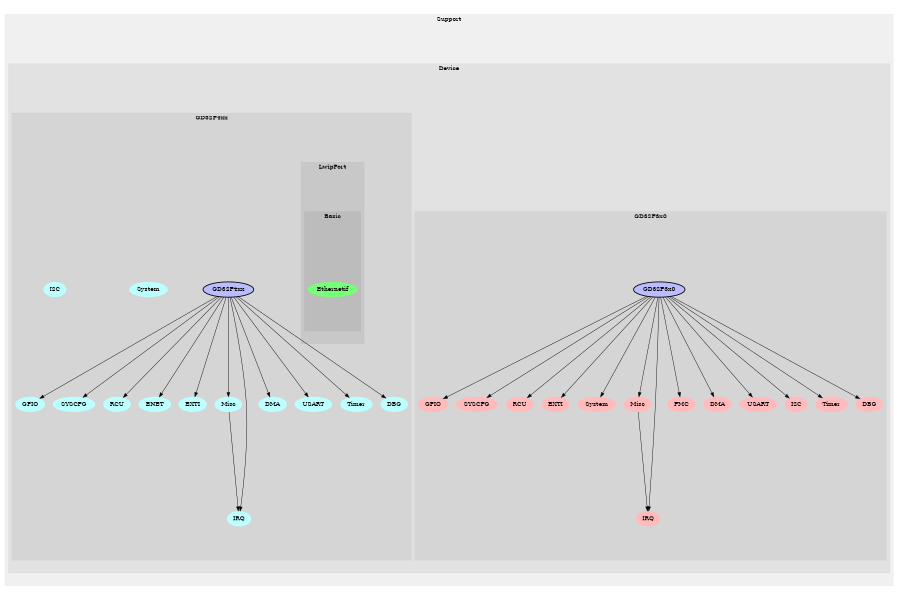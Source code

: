 digraph G {
size="6,4";
ratio="fill";
subgraph cluster_0 {
label="Support";
color="#0000000F";
style="filled";
subgraph cluster_1 {
label="Device";
color="#0000000F";
style="filled";
subgraph cluster_2 {
label="GD32F3x0";
color="#0000000F";
style="filled";
u28[label="GD32F3x0",style="filled,bold",fillcolor="#bbbbff"];
u15[label="GPIO",style="filled",fillcolor="#ffbbbb",penwidth="0"];
u16[label="SYSCFG",style="filled",fillcolor="#ffbbbb",penwidth="0"];
u17[label="RCU",style="filled",fillcolor="#ffbbbb",penwidth="0"];
u18[label="EXTI",style="filled",fillcolor="#ffbbbb",penwidth="0"];
u19[label="System",style="filled",fillcolor="#ffbbbb",penwidth="0"];
u20[label="Misc",style="filled",fillcolor="#ffbbbb",penwidth="0"];
u21[label="IRQ",style="filled",fillcolor="#ffbbbb",penwidth="0"];
u22[label="FMC",style="filled",fillcolor="#ffbbbb",penwidth="0"];
u23[label="DMA",style="filled",fillcolor="#ffbbbb",penwidth="0"];
u24[label="USART",style="filled",fillcolor="#ffbbbb",penwidth="0"];
u25[label="I2C",style="filled",fillcolor="#ffbbbb",penwidth="0"];
u26[label="Timer",style="filled",fillcolor="#ffbbbb",penwidth="0"];
u27[label="DBG",style="filled",fillcolor="#ffbbbb",penwidth="0"];

}
subgraph cluster_3 {
label="GD32F4xx";
color="#0000000F";
style="filled";
u0[label="GD32F4xx",style="filled,bold",fillcolor="#bbbbff"];
u1[label="GPIO",style="filled",fillcolor="#bbffff",penwidth="0"];
u2[label="SYSCFG",style="filled",fillcolor="#bbffff",penwidth="0"];
u4[label="RCU",style="filled",fillcolor="#bbffff",penwidth="0"];
u5[label="ENET",style="filled",fillcolor="#bbffff",penwidth="0"];
u6[label="EXTI",style="filled",fillcolor="#bbffff",penwidth="0"];
u7[label="System",style="filled",fillcolor="#bbffff",penwidth="0"];
u8[label="Misc",style="filled",fillcolor="#bbffff",penwidth="0"];
u9[label="IRQ",style="filled",fillcolor="#bbffff",penwidth="0"];
u10[label="DMA",style="filled",fillcolor="#bbffff",penwidth="0"];
u11[label="USART",style="filled",fillcolor="#bbffff",penwidth="0"];
u12[label="I2C",style="filled",fillcolor="#bbffff",penwidth="0"];
u13[label="Timer",style="filled",fillcolor="#bbffff",penwidth="0"];
u14[label="DBG",style="filled",fillcolor="#bbffff",penwidth="0"];
subgraph cluster_4 {
label="LwipPort";
color="#0000000F";
style="filled";
subgraph cluster_5 {
label="Basic";
color="#0000000F";
style="filled";
u3[label="Ethernetif",style="filled",fillcolor="#77ff77",penwidth="0"];

}

}

}

}

}
u0 -> u1;
u0 -> u2;
u0 -> u4;
u0 -> u5;
u0 -> u6;
u0 -> u8;
u0 -> u9;
u0 -> u10;
u0 -> u11;
u0 -> u13;
u0 -> u14;
u8 -> u9;
u20 -> u21;
u28 -> u15;
u28 -> u16;
u28 -> u17;
u28 -> u18;
u28 -> u19;
u28 -> u20;
u28 -> u21;
u28 -> u22;
u28 -> u23;
u28 -> u24;
u28 -> u25;
u28 -> u26;
u28 -> u27;

}
